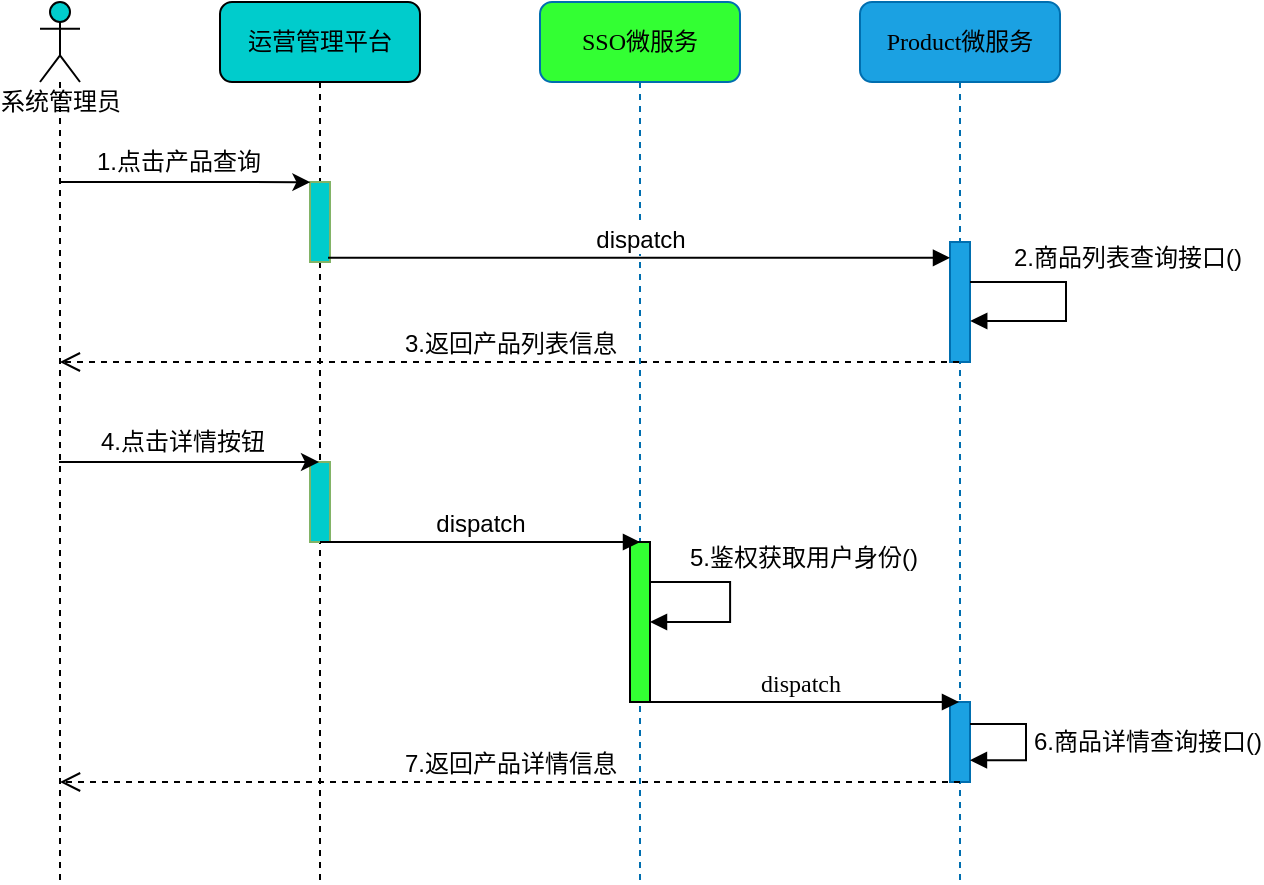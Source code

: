 <mxfile version="13.9.9" type="device" pages="2"><diagram name="商品查询" id="13e1069c-82ec-6db2-03f1-153e76fe0fe0"><mxGraphModel dx="762" dy="751" grid="1" gridSize="10" guides="1" tooltips="1" connect="1" arrows="1" fold="1" page="1" pageScale="1" pageWidth="1100" pageHeight="850" background="#ffffff" math="0" shadow="0"><root><mxCell id="0"/><mxCell id="1" parent="0"/><mxCell id="7baba1c4bc27f4b0-2" value="SSO微服务" style="shape=umlLifeline;perimeter=lifelinePerimeter;whiteSpace=wrap;html=1;container=1;collapsible=0;recursiveResize=0;outlineConnect=0;rounded=1;shadow=0;comic=0;labelBackgroundColor=none;strokeWidth=1;fontFamily=Verdana;fontSize=12;align=center;strokeColor=#006EAF;fillColor=#33FF33;" parent="1" vertex="1"><mxGeometry x="400" y="80" width="100" height="440" as="geometry"/></mxCell><mxCell id="g-F1WUoLEUwX6nByf6Es-27" value="" style="html=1;points=[];perimeter=orthogonalPerimeter;rounded=0;shadow=0;comic=0;labelBackgroundColor=none;strokeWidth=1;fontFamily=Verdana;fontSize=12;align=center;fillColor=#33FF33;" vertex="1" parent="7baba1c4bc27f4b0-2"><mxGeometry x="45" y="270" width="10" height="80" as="geometry"/></mxCell><mxCell id="7baba1c4bc27f4b0-3" value="Product微服务" style="shape=umlLifeline;perimeter=lifelinePerimeter;whiteSpace=wrap;html=1;container=1;collapsible=0;recursiveResize=0;outlineConnect=0;rounded=1;shadow=0;comic=0;labelBackgroundColor=none;strokeWidth=1;fontFamily=Verdana;fontSize=12;align=center;fillColor=#1ba1e2;strokeColor=#006EAF;" parent="1" vertex="1"><mxGeometry x="560" y="80" width="100" height="440" as="geometry"/></mxCell><mxCell id="7baba1c4bc27f4b0-13" value="" style="html=1;points=[];perimeter=orthogonalPerimeter;rounded=0;shadow=0;comic=0;labelBackgroundColor=none;strokeWidth=1;fontFamily=Verdana;fontSize=12;align=center;fillColor=#1ba1e2;strokeColor=#006EAF;fontColor=#ffffff;" parent="7baba1c4bc27f4b0-3" vertex="1"><mxGeometry x="45" y="350" width="10" height="40" as="geometry"/></mxCell><mxCell id="g-F1WUoLEUwX6nByf6Es-13" value="6.商品详情查询接口()" style="edgeStyle=orthogonalEdgeStyle;html=1;align=left;spacingLeft=2;endArrow=block;rounded=0;entryX=1.198;entryY=0.208;fontSize=12;fontColor=#000000;entryDx=0;entryDy=0;entryPerimeter=0;" edge="1" parent="7baba1c4bc27f4b0-3"><mxGeometry relative="1" as="geometry"><mxPoint x="55" y="361" as="sourcePoint"/><Array as="points"><mxPoint x="83" y="361"/><mxPoint x="83" y="379"/></Array><mxPoint x="54.98" y="379.12" as="targetPoint"/></mxGeometry></mxCell><mxCell id="g-F1WUoLEUwX6nByf6Es-29" value="" style="html=1;points=[];perimeter=orthogonalPerimeter;rounded=0;shadow=0;comic=0;labelBackgroundColor=none;strokeWidth=1;fontFamily=Verdana;fontSize=12;align=center;fillColor=#1ba1e2;strokeColor=#006EAF;fontColor=#ffffff;" vertex="1" parent="7baba1c4bc27f4b0-3"><mxGeometry x="45" y="120" width="10" height="60" as="geometry"/></mxCell><mxCell id="7baba1c4bc27f4b0-8" value="运营管理平台" style="shape=umlLifeline;perimeter=lifelinePerimeter;whiteSpace=wrap;html=1;container=1;collapsible=0;recursiveResize=0;outlineConnect=0;rounded=1;shadow=0;comic=0;labelBackgroundColor=none;strokeWidth=1;fontFamily=Verdana;fontSize=12;align=center;fillColor=#00cccc;" parent="1" vertex="1"><mxGeometry x="240" y="80" width="100" height="440" as="geometry"/></mxCell><mxCell id="7baba1c4bc27f4b0-9" value="" style="html=1;points=[];perimeter=orthogonalPerimeter;rounded=0;shadow=0;comic=0;labelBackgroundColor=none;strokeWidth=1;fontFamily=Verdana;fontSize=12;align=center;strokeColor=#82b366;fillColor=#00CCCC;" parent="7baba1c4bc27f4b0-8" vertex="1"><mxGeometry x="45" y="90" width="10" height="40" as="geometry"/></mxCell><mxCell id="g-F1WUoLEUwX6nByf6Es-26" value="" style="html=1;points=[];perimeter=orthogonalPerimeter;rounded=0;shadow=0;comic=0;labelBackgroundColor=none;strokeWidth=1;fontFamily=Verdana;fontSize=12;align=center;strokeColor=#82b366;fillColor=#00CCCC;" vertex="1" parent="7baba1c4bc27f4b0-8"><mxGeometry x="45" y="230" width="10" height="40" as="geometry"/></mxCell><mxCell id="g-F1WUoLEUwX6nByf6Es-2" style="rounded=0;orthogonalLoop=1;jettySize=auto;html=1;" edge="1" parent="1"><mxGeometry relative="1" as="geometry"><mxPoint x="159.5" y="310" as="sourcePoint"/><mxPoint x="289.5" y="310" as="targetPoint"/><Array as="points"><mxPoint x="230" y="310"/></Array></mxGeometry></mxCell><mxCell id="g-F1WUoLEUwX6nByf6Es-3" value="4.点击详情按钮" style="edgeLabel;html=1;align=center;verticalAlign=middle;resizable=0;points=[];fontSize=12;" vertex="1" connectable="0" parent="g-F1WUoLEUwX6nByf6Es-2"><mxGeometry x="0.095" relative="1" as="geometry"><mxPoint x="-10.09" y="-10" as="offset"/></mxGeometry></mxCell><mxCell id="g-F1WUoLEUwX6nByf6Es-5" value="系统管理员" style="shape=umlLifeline;participant=umlActor;perimeter=lifelinePerimeter;html=1;container=1;collapsible=0;recursiveResize=0;verticalAlign=top;spacingTop=36;outlineConnect=0;fontSize=12;fillColor=#00CCCC;" vertex="1" parent="1"><mxGeometry x="150" y="80" width="20" height="440" as="geometry"/></mxCell><mxCell id="g-F1WUoLEUwX6nByf6Es-7" value="dispatch" style="html=1;verticalAlign=bottom;endArrow=block;labelBackgroundColor=none;fontFamily=Verdana;fontSize=12;elbow=vertical;" edge="1" parent="1" source="7baba1c4bc27f4b0-2"><mxGeometry relative="1" as="geometry"><mxPoint x="470" y="430" as="sourcePoint"/><Array as="points"><mxPoint x="510" y="430"/></Array><mxPoint x="609.5" y="430" as="targetPoint"/></mxGeometry></mxCell><mxCell id="g-F1WUoLEUwX6nByf6Es-16" value="7.返回产品详情信息" style="html=1;verticalAlign=bottom;endArrow=open;dashed=1;endSize=8;fontSize=12;fontColor=#000000;" edge="1" parent="1"><mxGeometry relative="1" as="geometry"><mxPoint x="610" y="470" as="sourcePoint"/><mxPoint x="160" y="470" as="targetPoint"/></mxGeometry></mxCell><mxCell id="g-F1WUoLEUwX6nByf6Es-17" style="rounded=0;orthogonalLoop=1;jettySize=auto;html=1;entryX=0.02;entryY=0.002;entryDx=0;entryDy=0;entryPerimeter=0;" edge="1" parent="1" target="7baba1c4bc27f4b0-9"><mxGeometry relative="1" as="geometry"><mxPoint x="160" y="170" as="sourcePoint"/><mxPoint x="280" y="170" as="targetPoint"/><Array as="points"><mxPoint x="230.5" y="170"/></Array></mxGeometry></mxCell><mxCell id="g-F1WUoLEUwX6nByf6Es-18" value="1.点击产品查询" style="edgeLabel;html=1;align=center;verticalAlign=middle;resizable=0;points=[];fontSize=12;" vertex="1" connectable="0" parent="g-F1WUoLEUwX6nByf6Es-17"><mxGeometry x="0.095" relative="1" as="geometry"><mxPoint x="-10.09" y="-10" as="offset"/></mxGeometry></mxCell><mxCell id="g-F1WUoLEUwX6nByf6Es-19" value="dispatch" style="html=1;verticalAlign=bottom;endArrow=block;fontSize=12;fontColor=#000000;exitX=0.9;exitY=0.947;exitDx=0;exitDy=0;exitPerimeter=0;" edge="1" parent="1" source="7baba1c4bc27f4b0-9" target="g-F1WUoLEUwX6nByf6Es-29"><mxGeometry width="80" relative="1" as="geometry"><mxPoint x="300" y="208" as="sourcePoint"/><mxPoint x="447.5" y="208.0" as="targetPoint"/></mxGeometry></mxCell><mxCell id="g-F1WUoLEUwX6nByf6Es-21" value="3.返回产品列表信息" style="html=1;verticalAlign=bottom;endArrow=open;dashed=1;endSize=8;fontSize=12;fontColor=#000000;" edge="1" parent="1"><mxGeometry relative="1" as="geometry"><mxPoint x="609.5" y="260" as="sourcePoint"/><mxPoint x="159.929" y="260" as="targetPoint"/><Array as="points"><mxPoint x="390" y="260"/></Array></mxGeometry></mxCell><mxCell id="g-F1WUoLEUwX6nByf6Es-23" value="dispatch" style="html=1;verticalAlign=bottom;endArrow=block;fontSize=12;fontColor=#000000;" edge="1" parent="1" source="7baba1c4bc27f4b0-8"><mxGeometry width="80" relative="1" as="geometry"><mxPoint x="300" y="350" as="sourcePoint"/><mxPoint x="450" y="350" as="targetPoint"/><Array as="points"><mxPoint x="380" y="350"/></Array></mxGeometry></mxCell><mxCell id="g-F1WUoLEUwX6nByf6Es-28" value="5.鉴权获取用户身份()" style="edgeStyle=orthogonalEdgeStyle;html=1;align=left;spacingLeft=2;endArrow=block;rounded=0;fontSize=12;fontColor=#000000;" edge="1" parent="1"><mxGeometry x="-0.69" y="12" relative="1" as="geometry"><mxPoint x="455" y="370" as="sourcePoint"/><Array as="points"><mxPoint x="495.04" y="370.5"/><mxPoint x="495.04" y="389.5"/></Array><mxPoint x="455" y="390" as="targetPoint"/><mxPoint as="offset"/></mxGeometry></mxCell><mxCell id="g-F1WUoLEUwX6nByf6Es-31" value="2.商品列表查询接口()" style="edgeStyle=orthogonalEdgeStyle;html=1;align=left;spacingLeft=2;endArrow=block;rounded=0;fontSize=12;fontColor=#000000;entryX=0.713;entryY=0.51;entryDx=0;entryDy=0;entryPerimeter=0;" edge="1" parent="1"><mxGeometry x="-0.69" y="12" relative="1" as="geometry"><mxPoint x="615" y="220" as="sourcePoint"/><Array as="points"><mxPoint x="662.98" y="220.5"/><mxPoint x="662.98" y="239.5"/></Array><mxPoint x="615.11" y="239.5" as="targetPoint"/><mxPoint as="offset"/></mxGeometry></mxCell></root></mxGraphModel></diagram><diagram name="商品新增" id="6ESK8pWC4J5C4tE2qmp-"><mxGraphModel dx="921" dy="908" grid="1" gridSize="10" guides="1" tooltips="1" connect="1" arrows="1" fold="1" page="1" pageScale="1" pageWidth="1100" pageHeight="850" background="#ffffff" math="0" shadow="0"><root><mxCell id="jmIOWktg63dnWs-OXZiu-0"/><mxCell id="jmIOWktg63dnWs-OXZiu-1" parent="jmIOWktg63dnWs-OXZiu-0"/><mxCell id="jmIOWktg63dnWs-OXZiu-2" value="文件管理微服务" style="shape=umlLifeline;perimeter=lifelinePerimeter;whiteSpace=wrap;html=1;container=1;collapsible=0;recursiveResize=0;outlineConnect=0;rounded=1;shadow=0;comic=0;labelBackgroundColor=none;strokeWidth=1;fontFamily=Verdana;fontSize=12;align=center;strokeColor=#B09500;fillColor=#E3C800;" vertex="1" parent="jmIOWktg63dnWs-OXZiu-1"><mxGeometry x="440" y="80" width="100" height="440" as="geometry"/></mxCell><mxCell id="jmIOWktg63dnWs-OXZiu-3" value="" style="html=1;points=[];perimeter=orthogonalPerimeter;rounded=0;shadow=0;comic=0;labelBackgroundColor=none;strokeWidth=1;fontFamily=Verdana;fontSize=12;align=center;fillColor=#E3C800;" vertex="1" parent="jmIOWktg63dnWs-OXZiu-2"><mxGeometry x="45" y="270" width="10" height="60" as="geometry"/></mxCell><mxCell id="jmIOWktg63dnWs-OXZiu-4" value="Product微服务" style="shape=umlLifeline;perimeter=lifelinePerimeter;whiteSpace=wrap;html=1;container=1;collapsible=0;recursiveResize=0;outlineConnect=0;rounded=1;shadow=0;comic=0;labelBackgroundColor=none;strokeWidth=1;fontFamily=Verdana;fontSize=12;align=center;fillColor=#1ba1e2;strokeColor=#006EAF;" vertex="1" parent="jmIOWktg63dnWs-OXZiu-1"><mxGeometry x="600" y="80" width="100" height="440" as="geometry"/></mxCell><mxCell id="jmIOWktg63dnWs-OXZiu-5" value="" style="html=1;points=[];perimeter=orthogonalPerimeter;rounded=0;shadow=0;comic=0;labelBackgroundColor=none;strokeWidth=1;fontFamily=Verdana;fontSize=12;align=center;fillColor=#1ba1e2;strokeColor=#006EAF;fontColor=#ffffff;" vertex="1" parent="jmIOWktg63dnWs-OXZiu-4"><mxGeometry x="45" y="390" width="10" height="50" as="geometry"/></mxCell><mxCell id="jmIOWktg63dnWs-OXZiu-6" value="9.调用常见问题查找接口()" style="edgeStyle=orthogonalEdgeStyle;html=1;align=left;spacingLeft=2;endArrow=block;rounded=0;entryX=1.198;entryY=0.208;fontSize=12;fontColor=#000000;entryDx=0;entryDy=0;entryPerimeter=0;" edge="1" parent="jmIOWktg63dnWs-OXZiu-4"><mxGeometry relative="1" as="geometry"><mxPoint x="55.02" y="405.94" as="sourcePoint"/><Array as="points"><mxPoint x="83.02" y="405.94"/><mxPoint x="83.02" y="423.94"/></Array><mxPoint x="55.0" y="424.06" as="targetPoint"/></mxGeometry></mxCell><mxCell id="jmIOWktg63dnWs-OXZiu-8" value="运营管理平台" style="shape=umlLifeline;perimeter=lifelinePerimeter;whiteSpace=wrap;html=1;container=1;collapsible=0;recursiveResize=0;outlineConnect=0;rounded=1;shadow=0;comic=0;labelBackgroundColor=none;strokeWidth=1;fontFamily=Verdana;fontSize=12;align=center;fillColor=#00cccc;" vertex="1" parent="jmIOWktg63dnWs-OXZiu-1"><mxGeometry x="280" y="80" width="100" height="440" as="geometry"/></mxCell><mxCell id="jmIOWktg63dnWs-OXZiu-9" value="" style="html=1;points=[];perimeter=orthogonalPerimeter;rounded=0;shadow=0;comic=0;labelBackgroundColor=none;strokeWidth=1;fontFamily=Verdana;fontSize=12;align=center;strokeColor=#82b366;fillColor=#00CCCC;" vertex="1" parent="jmIOWktg63dnWs-OXZiu-8"><mxGeometry x="45" y="90" width="10" height="40" as="geometry"/></mxCell><mxCell id="jmIOWktg63dnWs-OXZiu-10" value="" style="html=1;points=[];perimeter=orthogonalPerimeter;rounded=0;shadow=0;comic=0;labelBackgroundColor=none;strokeWidth=1;fontFamily=Verdana;fontSize=12;align=center;strokeColor=#82b366;fillColor=#00CCCC;" vertex="1" parent="jmIOWktg63dnWs-OXZiu-8"><mxGeometry x="45" y="180" width="10" height="40" as="geometry"/></mxCell><mxCell id="jmIOWktg63dnWs-OXZiu-11" style="rounded=0;orthogonalLoop=1;jettySize=auto;html=1;" edge="1" parent="jmIOWktg63dnWs-OXZiu-1" target="jmIOWktg63dnWs-OXZiu-8"><mxGeometry relative="1" as="geometry"><mxPoint x="159.5" y="260" as="sourcePoint"/><mxPoint x="289.5" y="260" as="targetPoint"/><Array as="points"><mxPoint x="230" y="260"/></Array></mxGeometry></mxCell><mxCell id="jmIOWktg63dnWs-OXZiu-12" value="3. 页面点击“上传文件”按钮" style="edgeLabel;html=1;align=center;verticalAlign=middle;resizable=0;points=[];fontSize=12;" vertex="1" connectable="0" parent="jmIOWktg63dnWs-OXZiu-11"><mxGeometry x="0.095" relative="1" as="geometry"><mxPoint x="-10.09" y="-10" as="offset"/></mxGeometry></mxCell><mxCell id="jmIOWktg63dnWs-OXZiu-13" value="系统管理员" style="shape=umlLifeline;participant=umlActor;perimeter=lifelinePerimeter;html=1;container=1;collapsible=0;recursiveResize=0;verticalAlign=top;spacingTop=36;outlineConnect=0;fontSize=12;fillColor=#00CCCC;" vertex="1" parent="jmIOWktg63dnWs-OXZiu-1"><mxGeometry x="150" y="80" width="20" height="440" as="geometry"/></mxCell><mxCell id="jmIOWktg63dnWs-OXZiu-15" value="7.提示文件上传成功" style="html=1;verticalAlign=bottom;endArrow=open;dashed=1;endSize=8;fontSize=12;fontColor=#000000;" edge="1" parent="jmIOWktg63dnWs-OXZiu-1"><mxGeometry relative="1" as="geometry"><mxPoint x="490" y="410" as="sourcePoint"/><mxPoint x="160" y="410" as="targetPoint"/></mxGeometry></mxCell><mxCell id="jmIOWktg63dnWs-OXZiu-16" style="rounded=0;orthogonalLoop=1;jettySize=auto;html=1;entryX=0.02;entryY=0.002;entryDx=0;entryDy=0;entryPerimeter=0;" edge="1" parent="jmIOWktg63dnWs-OXZiu-1" target="jmIOWktg63dnWs-OXZiu-9"><mxGeometry relative="1" as="geometry"><mxPoint x="160" y="170" as="sourcePoint"/><mxPoint x="280" y="170" as="targetPoint"/><Array as="points"><mxPoint x="230.5" y="170"/></Array></mxGeometry></mxCell><mxCell id="jmIOWktg63dnWs-OXZiu-17" value="1.点击商品新增" style="edgeLabel;html=1;align=center;verticalAlign=middle;resizable=0;points=[];fontSize=12;" vertex="1" connectable="0" parent="jmIOWktg63dnWs-OXZiu-16"><mxGeometry x="0.095" relative="1" as="geometry"><mxPoint x="-10.09" y="-10" as="offset"/></mxGeometry></mxCell><mxCell id="jmIOWktg63dnWs-OXZiu-20" value="5.选择文件后，点击“上传”按钮" style="html=1;verticalAlign=bottom;endArrow=block;fontSize=12;fontColor=#000000;" edge="1" parent="jmIOWktg63dnWs-OXZiu-1" source="jmIOWktg63dnWs-OXZiu-13"><mxGeometry width="80" relative="1" as="geometry"><mxPoint x="340" y="350" as="sourcePoint"/><mxPoint x="490" y="350" as="targetPoint"/><Array as="points"><mxPoint x="420" y="350"/></Array></mxGeometry></mxCell><mxCell id="jmIOWktg63dnWs-OXZiu-21" value="6.调用文件上传接口()" style="edgeStyle=orthogonalEdgeStyle;html=1;align=left;spacingLeft=2;endArrow=block;rounded=0;fontSize=12;fontColor=#000000;" edge="1" parent="jmIOWktg63dnWs-OXZiu-1"><mxGeometry x="-0.69" y="12" relative="1" as="geometry"><mxPoint x="495" y="370" as="sourcePoint"/><Array as="points"><mxPoint x="535.04" y="370.5"/><mxPoint x="535.04" y="389.5"/></Array><mxPoint x="495" y="390" as="targetPoint"/><mxPoint as="offset"/></mxGeometry></mxCell><mxCell id="jmIOWktg63dnWs-OXZiu-23" value="2.页面跳转到商品新增页面" style="html=1;verticalAlign=bottom;endArrow=open;dashed=1;endSize=8;fontSize=12;fontColor=#000000;exitX=0.514;exitY=1;exitDx=0;exitDy=0;exitPerimeter=0;" edge="1" parent="jmIOWktg63dnWs-OXZiu-1" source="jmIOWktg63dnWs-OXZiu-9" target="jmIOWktg63dnWs-OXZiu-13"><mxGeometry relative="1" as="geometry"><mxPoint x="290" y="210" as="sourcePoint"/><mxPoint x="210" y="210" as="targetPoint"/></mxGeometry></mxCell><mxCell id="jmIOWktg63dnWs-OXZiu-26" value="4.弹出选择文件页面" style="html=1;verticalAlign=bottom;endArrow=open;dashed=1;endSize=8;fontSize=12;fontColor=#000000;exitX=0.171;exitY=0.996;exitDx=0;exitDy=0;exitPerimeter=0;" edge="1" parent="jmIOWktg63dnWs-OXZiu-1" source="jmIOWktg63dnWs-OXZiu-10" target="jmIOWktg63dnWs-OXZiu-13"><mxGeometry relative="1" as="geometry"><mxPoint x="240" y="340" as="sourcePoint"/><mxPoint x="160" y="340" as="targetPoint"/></mxGeometry></mxCell><mxCell id="jmIOWktg63dnWs-OXZiu-27" value="8.点击“常见问题查找”按钮" style="html=1;verticalAlign=bottom;endArrow=block;fontSize=12;fontColor=#000000;" edge="1" parent="jmIOWktg63dnWs-OXZiu-1" source="jmIOWktg63dnWs-OXZiu-13"><mxGeometry width="80" relative="1" as="geometry"><mxPoint x="570" y="470" as="sourcePoint"/><mxPoint x="650" y="470" as="targetPoint"/></mxGeometry></mxCell></root></mxGraphModel></diagram></mxfile>